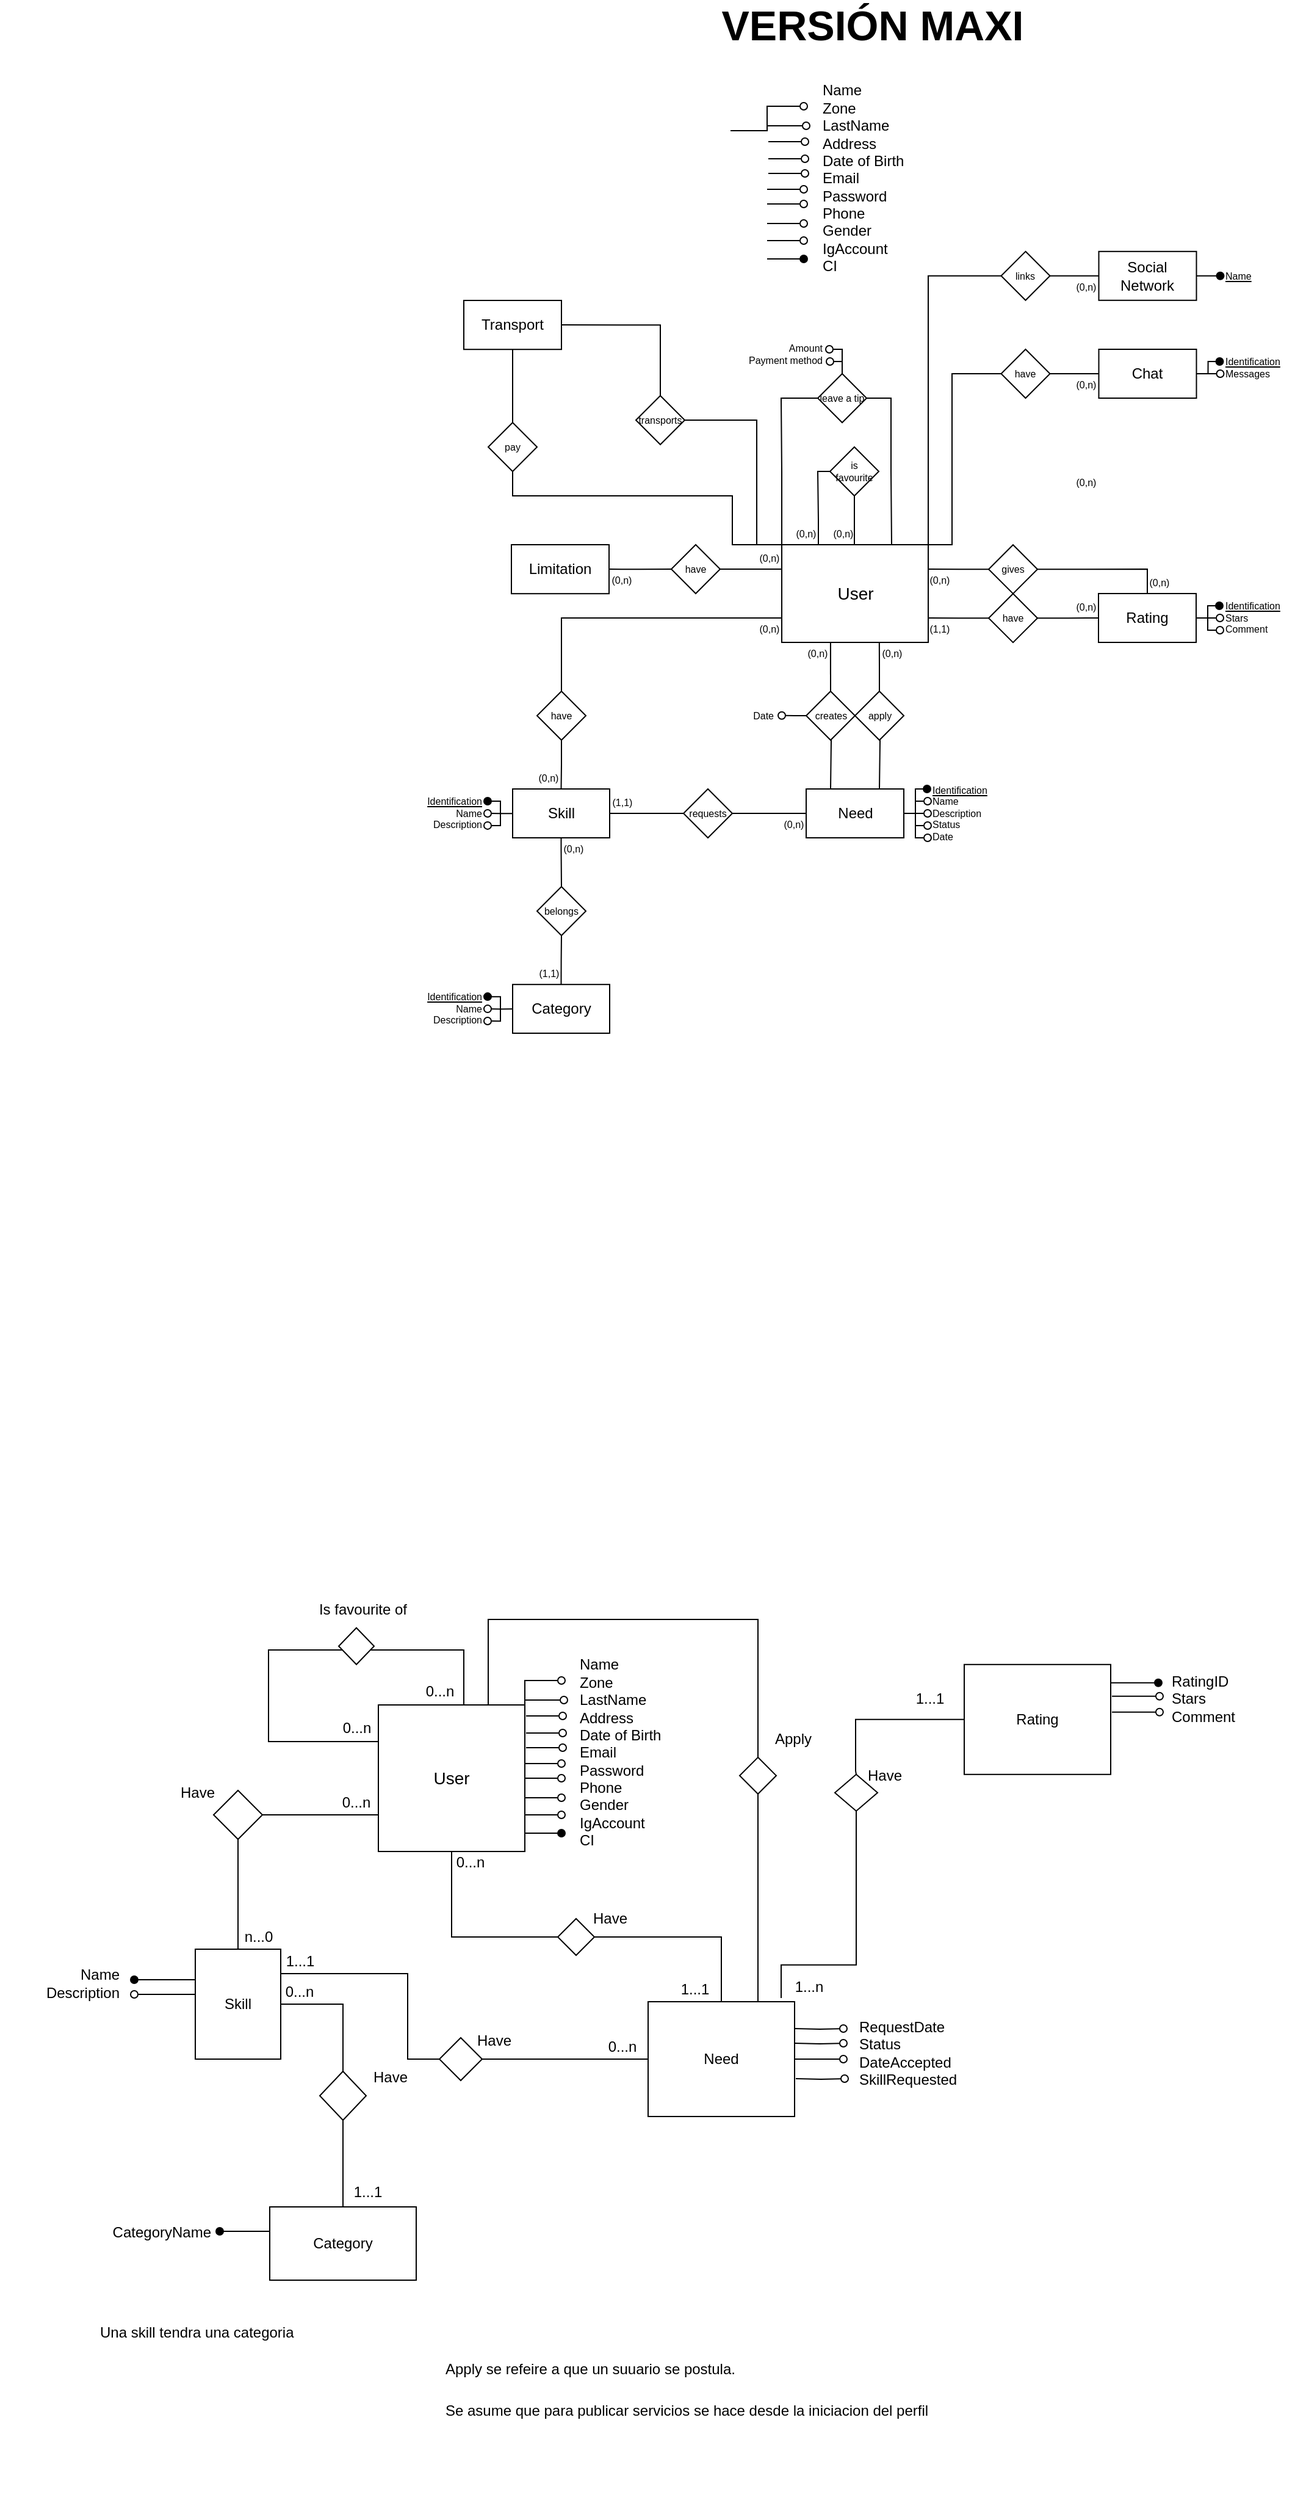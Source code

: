 <mxfile version="21.3.2" type="google">
  <diagram name="Page-1" id="1jLMsBRunGUjcwRZZ0NF">
    <mxGraphModel grid="1" page="1" gridSize="10" guides="1" tooltips="1" connect="1" arrows="1" fold="1" pageScale="1" pageWidth="850" pageHeight="1100" math="0" shadow="0">
      <root>
        <mxCell id="0" />
        <mxCell id="1" parent="0" />
        <mxCell id="cjA_gk0RnKk8VnKWEliR-25" value="" style="edgeStyle=orthogonalEdgeStyle;rounded=0;orthogonalLoop=1;jettySize=auto;html=1;endArrow=none;endFill=0;" edge="1" parent="1" source="cjA_gk0RnKk8VnKWEliR-1" target="cjA_gk0RnKk8VnKWEliR-24">
          <mxGeometry relative="1" as="geometry">
            <Array as="points">
              <mxPoint x="300" y="160" />
              <mxPoint x="300" y="160" />
            </Array>
          </mxGeometry>
        </mxCell>
        <mxCell id="cjA_gk0RnKk8VnKWEliR-68" value="" style="edgeStyle=orthogonalEdgeStyle;rounded=0;orthogonalLoop=1;jettySize=auto;html=1;endArrow=none;endFill=0;" edge="1" parent="1" source="cjA_gk0RnKk8VnKWEliR-1" target="cjA_gk0RnKk8VnKWEliR-67">
          <mxGeometry relative="1" as="geometry">
            <Array as="points">
              <mxPoint x="390" y="260" />
            </Array>
          </mxGeometry>
        </mxCell>
        <mxCell id="Iv4Cx4DrSURBsK4lQLtf-2" style="edgeStyle=orthogonalEdgeStyle;rounded=0;orthogonalLoop=1;jettySize=auto;html=1;exitX=0.75;exitY=0;exitDx=0;exitDy=0;entryX=0.75;entryY=0;entryDx=0;entryDy=0;endArrow=none;endFill=0;" edge="1" parent="1" source="cjA_gk0RnKk8VnKWEliR-1" target="cjA_gk0RnKk8VnKWEliR-58">
          <mxGeometry relative="1" as="geometry">
            <Array as="points">
              <mxPoint x="420" />
              <mxPoint x="641" />
            </Array>
          </mxGeometry>
        </mxCell>
        <mxCell id="cjA_gk0RnKk8VnKWEliR-1" value="&lt;font style=&quot;font-size: 14px;&quot;&gt;User&lt;/font&gt;" style="rounded=0;whiteSpace=wrap;html=1;" vertex="1" parent="1">
          <mxGeometry x="330" y="70" width="120" height="120" as="geometry" />
        </mxCell>
        <mxCell id="cjA_gk0RnKk8VnKWEliR-9" value="Name&lt;br&gt;Zone&lt;br&gt;LastName&lt;br&gt;Address&lt;br&gt;Date of Birth&lt;br&gt;Email&lt;br&gt;Password&lt;br&gt;Phone&lt;br&gt;Gender&lt;br&gt;IgAccount&lt;br&gt;CI" style="text;html=1;strokeColor=none;fillColor=none;align=left;verticalAlign=middle;whiteSpace=wrap;rounded=0;" vertex="1" parent="1">
          <mxGeometry x="493" y="39" width="88" height="139" as="geometry" />
        </mxCell>
        <mxCell id="cjA_gk0RnKk8VnKWEliR-17" style="edgeStyle=orthogonalEdgeStyle;rounded=0;orthogonalLoop=1;jettySize=auto;html=1;endArrow=oval;endFill=1;" edge="1" parent="1" source="cjA_gk0RnKk8VnKWEliR-14">
          <mxGeometry relative="1" as="geometry">
            <mxPoint x="130" y="295" as="targetPoint" />
            <Array as="points">
              <mxPoint x="170" y="295" />
              <mxPoint x="170" y="295" />
            </Array>
          </mxGeometry>
        </mxCell>
        <mxCell id="cjA_gk0RnKk8VnKWEliR-49" value="" style="edgeStyle=orthogonalEdgeStyle;rounded=0;orthogonalLoop=1;jettySize=auto;html=1;endArrow=none;endFill=0;" edge="1" parent="1" source="cjA_gk0RnKk8VnKWEliR-14" target="cjA_gk0RnKk8VnKWEliR-48">
          <mxGeometry relative="1" as="geometry" />
        </mxCell>
        <mxCell id="cjA_gk0RnKk8VnKWEliR-79" style="edgeStyle=orthogonalEdgeStyle;rounded=0;orthogonalLoop=1;jettySize=auto;html=1;entryX=0;entryY=0.5;entryDx=0;entryDy=0;endArrow=none;endFill=0;" edge="1" parent="1" source="cjA_gk0RnKk8VnKWEliR-14" target="cjA_gk0RnKk8VnKWEliR-77">
          <mxGeometry relative="1" as="geometry">
            <Array as="points">
              <mxPoint x="354" y="290" />
              <mxPoint x="354" y="360" />
            </Array>
          </mxGeometry>
        </mxCell>
        <mxCell id="cjA_gk0RnKk8VnKWEliR-14" value="Skill" style="rounded=0;whiteSpace=wrap;html=1;" vertex="1" parent="1">
          <mxGeometry x="180" y="270" width="70" height="90" as="geometry" />
        </mxCell>
        <mxCell id="cjA_gk0RnKk8VnKWEliR-16" value="Name&lt;br&gt;Description" style="text;html=1;strokeColor=none;fillColor=none;align=right;verticalAlign=middle;whiteSpace=wrap;rounded=0;" vertex="1" parent="1">
          <mxGeometry x="20" y="255" width="100" height="86" as="geometry" />
        </mxCell>
        <mxCell id="cjA_gk0RnKk8VnKWEliR-19" style="edgeStyle=orthogonalEdgeStyle;rounded=0;orthogonalLoop=1;jettySize=auto;html=1;endArrow=oval;endFill=0;" edge="1" parent="1">
          <mxGeometry relative="1" as="geometry">
            <mxPoint x="480" y="130" as="targetPoint" />
            <mxPoint x="450" y="130" as="sourcePoint" />
            <Array as="points">
              <mxPoint x="450" y="130" />
              <mxPoint x="480" y="130" />
            </Array>
          </mxGeometry>
        </mxCell>
        <mxCell id="cjA_gk0RnKk8VnKWEliR-26" style="edgeStyle=orthogonalEdgeStyle;rounded=0;orthogonalLoop=1;jettySize=auto;html=1;endArrow=none;endFill=0;" edge="1" parent="1" source="cjA_gk0RnKk8VnKWEliR-24" target="cjA_gk0RnKk8VnKWEliR-14">
          <mxGeometry relative="1" as="geometry" />
        </mxCell>
        <mxCell id="cjA_gk0RnKk8VnKWEliR-24" value="" style="rhombus;whiteSpace=wrap;html=1;rounded=0;" vertex="1" parent="1">
          <mxGeometry x="195" y="140" width="40" height="40" as="geometry" />
        </mxCell>
        <mxCell id="cjA_gk0RnKk8VnKWEliR-27" value="0...n" style="text;html=1;strokeColor=none;fillColor=none;align=center;verticalAlign=middle;whiteSpace=wrap;rounded=0;" vertex="1" parent="1">
          <mxGeometry x="302" y="140" width="20" height="20" as="geometry" />
        </mxCell>
        <mxCell id="cjA_gk0RnKk8VnKWEliR-30" value="n...0" style="text;html=1;strokeColor=none;fillColor=none;align=center;verticalAlign=middle;whiteSpace=wrap;rounded=0;" vertex="1" parent="1">
          <mxGeometry x="222" y="250" width="20" height="20" as="geometry" />
        </mxCell>
        <mxCell id="cjA_gk0RnKk8VnKWEliR-32" style="edgeStyle=orthogonalEdgeStyle;rounded=0;orthogonalLoop=1;jettySize=auto;html=1;endArrow=oval;endFill=0;" edge="1" parent="1">
          <mxGeometry relative="1" as="geometry">
            <mxPoint x="130" y="307" as="targetPoint" />
            <mxPoint x="180" y="307" as="sourcePoint" />
            <Array as="points">
              <mxPoint x="170" y="307" />
              <mxPoint x="170" y="307" />
            </Array>
          </mxGeometry>
        </mxCell>
        <mxCell id="cjA_gk0RnKk8VnKWEliR-35" style="edgeStyle=orthogonalEdgeStyle;rounded=0;orthogonalLoop=1;jettySize=auto;html=1;endArrow=oval;endFill=0;" edge="1" parent="1">
          <mxGeometry relative="1" as="geometry">
            <mxPoint x="480" y="118" as="targetPoint" />
            <mxPoint x="450" y="118" as="sourcePoint" />
            <Array as="points">
              <mxPoint x="450" y="118" />
              <mxPoint x="480" y="118" />
            </Array>
          </mxGeometry>
        </mxCell>
        <mxCell id="cjA_gk0RnKk8VnKWEliR-36" style="edgeStyle=orthogonalEdgeStyle;rounded=0;orthogonalLoop=1;jettySize=auto;html=1;endArrow=oval;endFill=0;" edge="1" parent="1">
          <mxGeometry relative="1" as="geometry">
            <mxPoint x="481" y="105" as="targetPoint" />
            <mxPoint x="451" y="105" as="sourcePoint" />
            <Array as="points">
              <mxPoint x="451" y="105" />
              <mxPoint x="481" y="105" />
            </Array>
          </mxGeometry>
        </mxCell>
        <mxCell id="cjA_gk0RnKk8VnKWEliR-37" style="edgeStyle=orthogonalEdgeStyle;rounded=0;orthogonalLoop=1;jettySize=auto;html=1;endArrow=oval;endFill=0;" edge="1" parent="1">
          <mxGeometry relative="1" as="geometry">
            <mxPoint x="480" y="146" as="targetPoint" />
            <mxPoint x="450" y="146" as="sourcePoint" />
            <Array as="points">
              <mxPoint x="450" y="146" />
              <mxPoint x="480" y="146" />
            </Array>
          </mxGeometry>
        </mxCell>
        <mxCell id="cjA_gk0RnKk8VnKWEliR-38" style="edgeStyle=orthogonalEdgeStyle;rounded=0;orthogonalLoop=1;jettySize=auto;html=1;endArrow=oval;endFill=0;" edge="1" parent="1">
          <mxGeometry relative="1" as="geometry">
            <mxPoint x="480" y="160" as="targetPoint" />
            <mxPoint x="450" y="160" as="sourcePoint" />
            <Array as="points">
              <mxPoint x="450" y="160" />
              <mxPoint x="480" y="160" />
            </Array>
          </mxGeometry>
        </mxCell>
        <mxCell id="cjA_gk0RnKk8VnKWEliR-39" style="edgeStyle=orthogonalEdgeStyle;rounded=0;orthogonalLoop=1;jettySize=auto;html=1;endArrow=oval;endFill=1;" edge="1" parent="1">
          <mxGeometry relative="1" as="geometry">
            <mxPoint x="480" y="175" as="targetPoint" />
            <mxPoint x="450" y="175" as="sourcePoint" />
            <Array as="points">
              <mxPoint x="450" y="175" />
              <mxPoint x="480" y="175" />
            </Array>
          </mxGeometry>
        </mxCell>
        <mxCell id="cjA_gk0RnKk8VnKWEliR-41" style="edgeStyle=orthogonalEdgeStyle;rounded=0;orthogonalLoop=1;jettySize=auto;html=1;endArrow=oval;endFill=0;" edge="1" parent="1">
          <mxGeometry relative="1" as="geometry">
            <mxPoint x="481" y="93" as="targetPoint" />
            <mxPoint x="451" y="93" as="sourcePoint" />
            <Array as="points">
              <mxPoint x="451" y="93" />
              <mxPoint x="481" y="93" />
            </Array>
          </mxGeometry>
        </mxCell>
        <mxCell id="cjA_gk0RnKk8VnKWEliR-42" style="edgeStyle=orthogonalEdgeStyle;rounded=0;orthogonalLoop=1;jettySize=auto;html=1;endArrow=oval;endFill=0;" edge="1" parent="1">
          <mxGeometry relative="1" as="geometry">
            <mxPoint x="481" y="79" as="targetPoint" />
            <mxPoint x="451" y="79" as="sourcePoint" />
            <Array as="points">
              <mxPoint x="451" y="79" />
              <mxPoint x="481" y="79" />
            </Array>
          </mxGeometry>
        </mxCell>
        <mxCell id="cjA_gk0RnKk8VnKWEliR-46" style="edgeStyle=orthogonalEdgeStyle;rounded=0;orthogonalLoop=1;jettySize=auto;html=1;exitX=0;exitY=0.25;exitDx=0;exitDy=0;endArrow=oval;endFill=1;" edge="1" parent="1">
          <mxGeometry relative="1" as="geometry">
            <mxPoint x="200" y="501" as="targetPoint" />
            <mxPoint x="242" y="501" as="sourcePoint" />
          </mxGeometry>
        </mxCell>
        <mxCell id="cjA_gk0RnKk8VnKWEliR-51" style="edgeStyle=orthogonalEdgeStyle;rounded=0;orthogonalLoop=1;jettySize=auto;html=1;exitX=0.5;exitY=0;exitDx=0;exitDy=0;entryX=0.5;entryY=1;entryDx=0;entryDy=0;endArrow=none;endFill=0;" edge="1" parent="1" source="cjA_gk0RnKk8VnKWEliR-43" target="cjA_gk0RnKk8VnKWEliR-48">
          <mxGeometry relative="1" as="geometry" />
        </mxCell>
        <mxCell id="cjA_gk0RnKk8VnKWEliR-43" value="Category" style="rounded=0;whiteSpace=wrap;html=1;" vertex="1" parent="1">
          <mxGeometry x="241" y="481" width="120" height="60" as="geometry" />
        </mxCell>
        <mxCell id="cjA_gk0RnKk8VnKWEliR-44" value="&lt;br&gt;CategoryName" style="text;html=1;strokeColor=none;fillColor=none;align=right;verticalAlign=middle;whiteSpace=wrap;rounded=0;" vertex="1" parent="1">
          <mxGeometry x="135" y="479" width="60" height="30" as="geometry" />
        </mxCell>
        <mxCell id="cjA_gk0RnKk8VnKWEliR-48" value="" style="rhombus;whiteSpace=wrap;html=1;rounded=0;" vertex="1" parent="1">
          <mxGeometry x="282" y="370" width="38" height="40" as="geometry" />
        </mxCell>
        <mxCell id="cjA_gk0RnKk8VnKWEliR-52" value="0...n" style="text;html=1;strokeColor=none;fillColor=none;align=center;verticalAlign=middle;whiteSpace=wrap;rounded=0;" vertex="1" parent="1">
          <mxGeometry x="246" y="296" width="39" height="18" as="geometry" />
        </mxCell>
        <mxCell id="cjA_gk0RnKk8VnKWEliR-54" value="1...1" style="text;html=1;strokeColor=none;fillColor=none;align=center;verticalAlign=middle;whiteSpace=wrap;rounded=0;" vertex="1" parent="1">
          <mxGeometry x="302" y="460" width="39" height="18" as="geometry" />
        </mxCell>
        <mxCell id="cjA_gk0RnKk8VnKWEliR-55" value="&lt;h1&gt;&lt;font style=&quot;font-size: 12px; font-weight: normal;&quot;&gt;Una skill tendra una categoria&lt;/font&gt;&lt;/h1&gt;" style="text;html=1;strokeColor=none;fillColor=none;spacing=5;spacingTop=-20;whiteSpace=wrap;overflow=hidden;rounded=0;" vertex="1" parent="1">
          <mxGeometry x="97" y="560" width="170" height="40" as="geometry" />
        </mxCell>
        <mxCell id="cjA_gk0RnKk8VnKWEliR-56" value="Have" style="text;html=1;strokeColor=none;fillColor=none;align=center;verticalAlign=middle;whiteSpace=wrap;rounded=0;" vertex="1" parent="1">
          <mxGeometry x="310" y="360" width="60" height="30" as="geometry" />
        </mxCell>
        <mxCell id="cjA_gk0RnKk8VnKWEliR-57" value="Have" style="text;html=1;strokeColor=none;fillColor=none;align=center;verticalAlign=middle;whiteSpace=wrap;rounded=0;" vertex="1" parent="1">
          <mxGeometry x="152" y="127" width="60" height="30" as="geometry" />
        </mxCell>
        <mxCell id="cjA_gk0RnKk8VnKWEliR-63" style="edgeStyle=orthogonalEdgeStyle;rounded=0;orthogonalLoop=1;jettySize=auto;html=1;endArrow=oval;endFill=0;" edge="1" parent="1" source="cjA_gk0RnKk8VnKWEliR-58">
          <mxGeometry relative="1" as="geometry">
            <mxPoint x="711" y="360" as="targetPoint" />
          </mxGeometry>
        </mxCell>
        <mxCell id="cjA_gk0RnKk8VnKWEliR-78" value="" style="edgeStyle=orthogonalEdgeStyle;rounded=0;orthogonalLoop=1;jettySize=auto;html=1;endArrow=none;endFill=0;" edge="1" parent="1" source="cjA_gk0RnKk8VnKWEliR-58" target="cjA_gk0RnKk8VnKWEliR-77">
          <mxGeometry relative="1" as="geometry" />
        </mxCell>
        <mxCell id="cjA_gk0RnKk8VnKWEliR-58" value="Need" style="rounded=0;whiteSpace=wrap;html=1;" vertex="1" parent="1">
          <mxGeometry x="551" y="313" width="120" height="94" as="geometry" />
        </mxCell>
        <mxCell id="cjA_gk0RnKk8VnKWEliR-59" value="RequestDate&lt;br&gt;Status&lt;br&gt;&lt;span style=&quot;text-align: center;&quot;&gt;DateAccepted&lt;br&gt;SkillRequested&lt;br&gt;&lt;/span&gt;" style="text;html=1;strokeColor=none;fillColor=none;align=left;verticalAlign=middle;whiteSpace=wrap;rounded=0;" vertex="1" parent="1">
          <mxGeometry x="722" y="340" width="60" height="30" as="geometry" />
        </mxCell>
        <mxCell id="cjA_gk0RnKk8VnKWEliR-64" style="edgeStyle=orthogonalEdgeStyle;rounded=0;orthogonalLoop=1;jettySize=auto;html=1;endArrow=oval;endFill=0;" edge="1" parent="1">
          <mxGeometry relative="1" as="geometry">
            <mxPoint x="711" y="347" as="targetPoint" />
            <mxPoint x="671" y="347" as="sourcePoint" />
          </mxGeometry>
        </mxCell>
        <mxCell id="cjA_gk0RnKk8VnKWEliR-65" style="edgeStyle=orthogonalEdgeStyle;rounded=0;orthogonalLoop=1;jettySize=auto;html=1;endArrow=oval;endFill=0;" edge="1" parent="1">
          <mxGeometry relative="1" as="geometry">
            <mxPoint x="711" y="335" as="targetPoint" />
            <mxPoint x="671" y="335" as="sourcePoint" />
          </mxGeometry>
        </mxCell>
        <mxCell id="cjA_gk0RnKk8VnKWEliR-69" style="edgeStyle=orthogonalEdgeStyle;rounded=0;orthogonalLoop=1;jettySize=auto;html=1;exitX=1;exitY=0.5;exitDx=0;exitDy=0;entryX=0.5;entryY=0;entryDx=0;entryDy=0;endArrow=none;endFill=0;" edge="1" parent="1" source="cjA_gk0RnKk8VnKWEliR-67" target="cjA_gk0RnKk8VnKWEliR-58">
          <mxGeometry relative="1" as="geometry" />
        </mxCell>
        <mxCell id="cjA_gk0RnKk8VnKWEliR-67" value="" style="rhombus;whiteSpace=wrap;html=1;rounded=0;" vertex="1" parent="1">
          <mxGeometry x="477" y="245" width="30" height="30" as="geometry" />
        </mxCell>
        <mxCell id="cjA_gk0RnKk8VnKWEliR-70" value="0...n" style="text;html=1;strokeColor=none;fillColor=none;align=center;verticalAlign=middle;whiteSpace=wrap;rounded=0;" vertex="1" parent="1">
          <mxGeometry x="386" y="190" width="39" height="18" as="geometry" />
        </mxCell>
        <mxCell id="cjA_gk0RnKk8VnKWEliR-71" value="1...1" style="text;html=1;strokeColor=none;fillColor=none;align=center;verticalAlign=middle;whiteSpace=wrap;rounded=0;" vertex="1" parent="1">
          <mxGeometry x="570" y="294" width="39" height="18" as="geometry" />
        </mxCell>
        <mxCell id="cjA_gk0RnKk8VnKWEliR-72" value="Have" style="text;html=1;strokeColor=none;fillColor=none;align=center;verticalAlign=middle;whiteSpace=wrap;rounded=0;" vertex="1" parent="1">
          <mxGeometry x="490" y="230" width="60" height="30" as="geometry" />
        </mxCell>
        <mxCell id="cjA_gk0RnKk8VnKWEliR-73" style="edgeStyle=orthogonalEdgeStyle;rounded=0;orthogonalLoop=1;jettySize=auto;html=1;endArrow=oval;endFill=0;" edge="1" parent="1">
          <mxGeometry relative="1" as="geometry">
            <mxPoint x="712" y="376" as="targetPoint" />
            <mxPoint x="672" y="376" as="sourcePoint" />
          </mxGeometry>
        </mxCell>
        <mxCell id="cjA_gk0RnKk8VnKWEliR-77" value="" style="rhombus;whiteSpace=wrap;html=1;rounded=0;" vertex="1" parent="1">
          <mxGeometry x="380" y="342.5" width="35" height="35" as="geometry" />
        </mxCell>
        <mxCell id="cjA_gk0RnKk8VnKWEliR-80" value="1...1" style="text;html=1;strokeColor=none;fillColor=none;align=center;verticalAlign=middle;whiteSpace=wrap;rounded=0;" vertex="1" parent="1">
          <mxGeometry x="255.5" y="270" width="20" height="20" as="geometry" />
        </mxCell>
        <mxCell id="cjA_gk0RnKk8VnKWEliR-81" value="0...n" style="text;html=1;strokeColor=none;fillColor=none;align=center;verticalAlign=middle;whiteSpace=wrap;rounded=0;" vertex="1" parent="1">
          <mxGeometry x="520" y="340" width="20" height="20" as="geometry" />
        </mxCell>
        <mxCell id="cjA_gk0RnKk8VnKWEliR-83" value="Have" style="text;html=1;strokeColor=none;fillColor=none;align=center;verticalAlign=middle;whiteSpace=wrap;rounded=0;" vertex="1" parent="1">
          <mxGeometry x="395" y="330" width="60" height="30" as="geometry" />
        </mxCell>
        <mxCell id="cjA_gk0RnKk8VnKWEliR-84" style="edgeStyle=orthogonalEdgeStyle;rounded=0;orthogonalLoop=1;jettySize=auto;html=1;endArrow=oval;endFill=0;exitX=0.75;exitY=0;exitDx=0;exitDy=0;" edge="1" parent="1" source="cjA_gk0RnKk8VnKWEliR-1">
          <mxGeometry relative="1" as="geometry">
            <mxPoint x="482" y="66" as="targetPoint" />
            <mxPoint x="450" y="66" as="sourcePoint" />
            <Array as="points">
              <mxPoint x="450" y="70" />
              <mxPoint x="450" y="66" />
            </Array>
          </mxGeometry>
        </mxCell>
        <mxCell id="cjA_gk0RnKk8VnKWEliR-87" style="edgeStyle=orthogonalEdgeStyle;rounded=0;orthogonalLoop=1;jettySize=auto;html=1;exitX=1;exitY=0.25;exitDx=0;exitDy=0;endArrow=oval;endFill=1;" edge="1" parent="1" source="cjA_gk0RnKk8VnKWEliR-85">
          <mxGeometry relative="1" as="geometry">
            <mxPoint x="969" y="51.9" as="targetPoint" />
            <Array as="points">
              <mxPoint x="930" y="51.9" />
            </Array>
          </mxGeometry>
        </mxCell>
        <mxCell id="cjA_gk0RnKk8VnKWEliR-105" value="" style="edgeStyle=orthogonalEdgeStyle;rounded=0;orthogonalLoop=1;jettySize=auto;html=1;endArrow=none;endFill=0;entryX=0.5;entryY=0;entryDx=0;entryDy=0;" edge="1" parent="1" source="cjA_gk0RnKk8VnKWEliR-85" target="cjA_gk0RnKk8VnKWEliR-104">
          <mxGeometry relative="1" as="geometry">
            <Array as="points">
              <mxPoint x="721" y="81.9" />
              <mxPoint x="721" y="123.9" />
              <mxPoint x="721" y="123.9" />
            </Array>
          </mxGeometry>
        </mxCell>
        <mxCell id="cjA_gk0RnKk8VnKWEliR-85" value="Rating" style="rounded=0;whiteSpace=wrap;html=1;" vertex="1" parent="1">
          <mxGeometry x="810" y="36.9" width="120" height="90" as="geometry" />
        </mxCell>
        <mxCell id="cjA_gk0RnKk8VnKWEliR-86" value="RatingID&lt;br&gt;Stars&lt;br&gt;Comment" style="text;html=1;strokeColor=none;fillColor=none;align=left;verticalAlign=middle;whiteSpace=wrap;rounded=0;" vertex="1" parent="1">
          <mxGeometry x="978" y="49.9" width="60" height="30" as="geometry" />
        </mxCell>
        <mxCell id="cjA_gk0RnKk8VnKWEliR-88" style="edgeStyle=orthogonalEdgeStyle;rounded=0;orthogonalLoop=1;jettySize=auto;html=1;exitX=1;exitY=0.25;exitDx=0;exitDy=0;endArrow=oval;endFill=0;" edge="1" parent="1">
          <mxGeometry relative="1" as="geometry">
            <mxPoint x="970" y="62.9" as="targetPoint" />
            <mxPoint x="931" y="62.9" as="sourcePoint" />
          </mxGeometry>
        </mxCell>
        <mxCell id="cjA_gk0RnKk8VnKWEliR-89" style="edgeStyle=orthogonalEdgeStyle;rounded=0;orthogonalLoop=1;jettySize=auto;html=1;exitX=1;exitY=0.25;exitDx=0;exitDy=0;endArrow=oval;endFill=0;" edge="1" parent="1">
          <mxGeometry relative="1" as="geometry">
            <mxPoint x="970" y="75.9" as="targetPoint" />
            <mxPoint x="931" y="75.9" as="sourcePoint" />
          </mxGeometry>
        </mxCell>
        <mxCell id="cjA_gk0RnKk8VnKWEliR-96" value="" style="edgeStyle=orthogonalEdgeStyle;rounded=0;orthogonalLoop=1;jettySize=auto;html=1;endArrow=none;endFill=0;exitX=0;exitY=0.25;exitDx=0;exitDy=0;" edge="1" parent="1" source="cjA_gk0RnKk8VnKWEliR-1" target="cjA_gk0RnKk8VnKWEliR-95">
          <mxGeometry relative="1" as="geometry">
            <Array as="points">
              <mxPoint x="240" y="100" />
              <mxPoint x="240" y="25" />
            </Array>
          </mxGeometry>
        </mxCell>
        <mxCell id="cjA_gk0RnKk8VnKWEliR-97" style="edgeStyle=orthogonalEdgeStyle;rounded=0;orthogonalLoop=1;jettySize=auto;html=1;endArrow=none;endFill=0;" edge="1" parent="1" source="cjA_gk0RnKk8VnKWEliR-95">
          <mxGeometry relative="1" as="geometry">
            <mxPoint x="400" y="70" as="targetPoint" />
            <Array as="points">
              <mxPoint x="400" y="25" />
              <mxPoint x="400" y="70" />
            </Array>
          </mxGeometry>
        </mxCell>
        <mxCell id="cjA_gk0RnKk8VnKWEliR-95" value="" style="rhombus;whiteSpace=wrap;html=1;rounded=0;" vertex="1" parent="1">
          <mxGeometry x="297.5" y="6.9" width="29" height="30" as="geometry" />
        </mxCell>
        <mxCell id="cjA_gk0RnKk8VnKWEliR-98" value="Is favourite of" style="text;html=1;strokeColor=none;fillColor=none;align=center;verticalAlign=middle;whiteSpace=wrap;rounded=0;" vertex="1" parent="1">
          <mxGeometry x="267" y="-23.1" width="101" height="30" as="geometry" />
        </mxCell>
        <mxCell id="cjA_gk0RnKk8VnKWEliR-101" value="0...n" style="text;html=1;strokeColor=none;fillColor=none;align=center;verticalAlign=middle;whiteSpace=wrap;rounded=0;" vertex="1" parent="1">
          <mxGeometry x="292.5" y="79.9" width="39" height="18" as="geometry" />
        </mxCell>
        <mxCell id="cjA_gk0RnKk8VnKWEliR-106" style="edgeStyle=orthogonalEdgeStyle;rounded=0;orthogonalLoop=1;jettySize=auto;html=1;endArrow=none;endFill=0;" edge="1" parent="1" source="cjA_gk0RnKk8VnKWEliR-104">
          <mxGeometry relative="1" as="geometry">
            <Array as="points">
              <mxPoint x="722" y="282.9" />
            </Array>
            <mxPoint x="660" y="310" as="targetPoint" />
          </mxGeometry>
        </mxCell>
        <mxCell id="cjA_gk0RnKk8VnKWEliR-104" value="" style="rhombus;whiteSpace=wrap;html=1;rounded=0;" vertex="1" parent="1">
          <mxGeometry x="704" y="126.9" width="35" height="30" as="geometry" />
        </mxCell>
        <mxCell id="cjA_gk0RnKk8VnKWEliR-107" value="Have" style="text;html=1;strokeColor=none;fillColor=none;align=center;verticalAlign=middle;whiteSpace=wrap;rounded=0;" vertex="1" parent="1">
          <mxGeometry x="715" y="112.9" width="60" height="30" as="geometry" />
        </mxCell>
        <mxCell id="n1HhmX8kFLYhmsPR79n6-3" value="1...1" style="text;html=1;strokeColor=none;fillColor=none;align=center;verticalAlign=middle;whiteSpace=wrap;rounded=0;" vertex="1" parent="1">
          <mxGeometry x="752" y="49.9" width="60" height="30" as="geometry" />
        </mxCell>
        <mxCell id="n1HhmX8kFLYhmsPR79n6-4" value="1...n" style="text;html=1;strokeColor=none;fillColor=none;align=center;verticalAlign=middle;whiteSpace=wrap;rounded=0;" vertex="1" parent="1">
          <mxGeometry x="653" y="286" width="60" height="30" as="geometry" />
        </mxCell>
        <mxCell id="n1HhmX8kFLYhmsPR79n6-5" value="0...n" style="text;html=1;strokeColor=none;fillColor=none;align=center;verticalAlign=middle;whiteSpace=wrap;rounded=0;" vertex="1" parent="1">
          <mxGeometry x="361" y="49.9" width="39" height="18" as="geometry" />
        </mxCell>
        <mxCell id="n1HhmX8kFLYhmsPR79n6-6" style="edgeStyle=orthogonalEdgeStyle;rounded=0;orthogonalLoop=1;jettySize=auto;html=1;endArrow=oval;endFill=0;" edge="1" parent="1">
          <mxGeometry relative="1" as="geometry">
            <mxPoint x="480" y="50" as="targetPoint" />
            <mxPoint x="440" y="70" as="sourcePoint" />
            <Array as="points">
              <mxPoint x="450" y="70" />
              <mxPoint x="450" y="50" />
            </Array>
          </mxGeometry>
        </mxCell>
        <mxCell id="Iv4Cx4DrSURBsK4lQLtf-3" value="" style="rhombus;whiteSpace=wrap;html=1;rounded=0;" vertex="1" parent="1">
          <mxGeometry x="626" y="112.9" width="30" height="30" as="geometry" />
        </mxCell>
        <mxCell id="Iv4Cx4DrSURBsK4lQLtf-4" value="Apply" style="text;html=1;strokeColor=none;fillColor=none;align=center;verticalAlign=middle;whiteSpace=wrap;rounded=0;" vertex="1" parent="1">
          <mxGeometry x="640" y="82.9" width="60" height="30" as="geometry" />
        </mxCell>
        <mxCell id="Iv4Cx4DrSURBsK4lQLtf-5" value="&lt;h1&gt;&lt;font style=&quot;font-size: 12px; font-weight: normal;&quot;&gt;Apply se refeire a que un suuario se postula.&lt;/font&gt;&lt;/h1&gt;&lt;div&gt;&lt;font style=&quot;font-size: 12px; font-weight: normal;&quot;&gt;Se asume que para publicar servicios se hace desde la iniciacion del perfil&lt;/font&gt;&lt;/div&gt;" style="text;html=1;strokeColor=none;fillColor=none;spacing=5;spacingTop=-20;whiteSpace=wrap;overflow=hidden;rounded=0;" vertex="1" parent="1">
          <mxGeometry x="380" y="590" width="460" height="130" as="geometry" />
        </mxCell>
        <mxCell id="6k-OeE4OuMQT9iO2E70G-5" value="Name&lt;br&gt;Zone&lt;br&gt;LastName&lt;br&gt;Address&lt;br&gt;Date of Birth&lt;br&gt;Email&lt;br&gt;Password&lt;br&gt;Phone&lt;br&gt;Gender&lt;br&gt;IgAccount&lt;br&gt;CI" style="text;html=1;strokeColor=none;fillColor=none;align=left;verticalAlign=middle;whiteSpace=wrap;rounded=0;" vertex="1" parent="1">
          <mxGeometry x="691.5" y="-1250" width="88" height="139" as="geometry" />
        </mxCell>
        <mxCell id="6k-OeE4OuMQT9iO2E70G-6" style="edgeStyle=orthogonalEdgeStyle;rounded=0;orthogonalLoop=1;jettySize=auto;html=1;endArrow=oval;endFill=1;" edge="1" parent="1">
          <mxGeometry relative="1" as="geometry">
            <mxPoint x="419.5" y="-670" as="targetPoint" />
            <Array as="points">
              <mxPoint x="430" y="-670" />
            </Array>
            <mxPoint x="430" y="-660" as="sourcePoint" />
          </mxGeometry>
        </mxCell>
        <mxCell id="6k-OeE4OuMQT9iO2E70G-7" value="" style="edgeStyle=orthogonalEdgeStyle;rounded=0;orthogonalLoop=1;jettySize=auto;html=1;endArrow=none;endFill=0;entryX=0.5;entryY=0;entryDx=0;entryDy=0;" edge="1" parent="1" source="6k-OeE4OuMQT9iO2E70G-9" target="6k-OeE4OuMQT9iO2E70G-28">
          <mxGeometry relative="1" as="geometry">
            <Array as="points">
              <mxPoint x="479.5" y="-630" />
              <mxPoint x="479.5" y="-606" />
            </Array>
          </mxGeometry>
        </mxCell>
        <mxCell id="6k-OeE4OuMQT9iO2E70G-77" style="edgeStyle=orthogonalEdgeStyle;rounded=0;orthogonalLoop=1;jettySize=auto;html=1;exitX=1;exitY=0.5;exitDx=0;exitDy=0;entryX=0;entryY=0.5;entryDx=0;entryDy=0;endArrow=none;endFill=0;" edge="1" parent="1" source="6k-OeE4OuMQT9iO2E70G-9" target="6k-OeE4OuMQT9iO2E70G-75">
          <mxGeometry relative="1" as="geometry" />
        </mxCell>
        <mxCell id="6k-OeE4OuMQT9iO2E70G-9" value="Skill" style="rounded=0;whiteSpace=wrap;html=1;" vertex="1" parent="1">
          <mxGeometry x="440" y="-680" width="79.5" height="40" as="geometry" />
        </mxCell>
        <mxCell id="6k-OeE4OuMQT9iO2E70G-10" value="&lt;u&gt;Identification&lt;/u&gt;&lt;br&gt;Name&lt;br style=&quot;font-size: 8px;&quot;&gt;Description" style="text;html=1;strokeColor=none;fillColor=none;align=right;verticalAlign=middle;whiteSpace=wrap;rounded=0;fontSize=8;" vertex="1" parent="1">
          <mxGeometry x="363.75" y="-675" width="52.5" height="30" as="geometry" />
        </mxCell>
        <mxCell id="6k-OeE4OuMQT9iO2E70G-11" style="edgeStyle=orthogonalEdgeStyle;rounded=0;orthogonalLoop=1;jettySize=auto;html=1;endArrow=oval;endFill=0;" edge="1" parent="1">
          <mxGeometry relative="1" as="geometry">
            <mxPoint x="678.5" y="-1159" as="targetPoint" />
            <mxPoint x="648.5" y="-1159" as="sourcePoint" />
            <Array as="points">
              <mxPoint x="648.5" y="-1159" />
              <mxPoint x="678.5" y="-1159" />
            </Array>
          </mxGeometry>
        </mxCell>
        <mxCell id="6k-OeE4OuMQT9iO2E70G-12" style="edgeStyle=orthogonalEdgeStyle;rounded=0;orthogonalLoop=1;jettySize=auto;html=1;endArrow=none;endFill=0;exitX=0.5;exitY=0.969;exitDx=0;exitDy=0;exitPerimeter=0;" edge="1" parent="1" source="6k-OeE4OuMQT9iO2E70G-73" target="6k-OeE4OuMQT9iO2E70G-9">
          <mxGeometry relative="1" as="geometry">
            <mxPoint x="501.5" y="-746.9" as="sourcePoint" />
          </mxGeometry>
        </mxCell>
        <mxCell id="6k-OeE4OuMQT9iO2E70G-16" style="edgeStyle=orthogonalEdgeStyle;rounded=0;orthogonalLoop=1;jettySize=auto;html=1;endArrow=oval;endFill=0;" edge="1" parent="1">
          <mxGeometry relative="1" as="geometry">
            <mxPoint x="419.5" y="-660" as="targetPoint" />
            <mxPoint x="440" y="-659.9" as="sourcePoint" />
            <Array as="points">
              <mxPoint x="430" y="-659.9" />
              <mxPoint x="430" y="-659.9" />
            </Array>
          </mxGeometry>
        </mxCell>
        <mxCell id="6k-OeE4OuMQT9iO2E70G-17" style="edgeStyle=orthogonalEdgeStyle;rounded=0;orthogonalLoop=1;jettySize=auto;html=1;endArrow=oval;endFill=0;" edge="1" parent="1">
          <mxGeometry relative="1" as="geometry">
            <mxPoint x="678.5" y="-1171" as="targetPoint" />
            <mxPoint x="648.5" y="-1171" as="sourcePoint" />
            <Array as="points">
              <mxPoint x="648.5" y="-1171" />
              <mxPoint x="678.5" y="-1171" />
            </Array>
          </mxGeometry>
        </mxCell>
        <mxCell id="6k-OeE4OuMQT9iO2E70G-18" style="edgeStyle=orthogonalEdgeStyle;rounded=0;orthogonalLoop=1;jettySize=auto;html=1;endArrow=oval;endFill=0;" edge="1" parent="1">
          <mxGeometry relative="1" as="geometry">
            <mxPoint x="679.5" y="-1184" as="targetPoint" />
            <mxPoint x="649.5" y="-1184" as="sourcePoint" />
            <Array as="points">
              <mxPoint x="649.5" y="-1184" />
              <mxPoint x="679.5" y="-1184" />
            </Array>
          </mxGeometry>
        </mxCell>
        <mxCell id="6k-OeE4OuMQT9iO2E70G-19" style="edgeStyle=orthogonalEdgeStyle;rounded=0;orthogonalLoop=1;jettySize=auto;html=1;endArrow=oval;endFill=0;" edge="1" parent="1">
          <mxGeometry relative="1" as="geometry">
            <mxPoint x="678.5" y="-1143" as="targetPoint" />
            <mxPoint x="648.5" y="-1143" as="sourcePoint" />
            <Array as="points">
              <mxPoint x="648.5" y="-1143" />
              <mxPoint x="678.5" y="-1143" />
            </Array>
          </mxGeometry>
        </mxCell>
        <mxCell id="6k-OeE4OuMQT9iO2E70G-20" style="edgeStyle=orthogonalEdgeStyle;rounded=0;orthogonalLoop=1;jettySize=auto;html=1;endArrow=oval;endFill=0;" edge="1" parent="1">
          <mxGeometry relative="1" as="geometry">
            <mxPoint x="678.5" y="-1129" as="targetPoint" />
            <mxPoint x="648.5" y="-1129" as="sourcePoint" />
            <Array as="points">
              <mxPoint x="648.5" y="-1129" />
              <mxPoint x="678.5" y="-1129" />
            </Array>
          </mxGeometry>
        </mxCell>
        <mxCell id="6k-OeE4OuMQT9iO2E70G-21" style="edgeStyle=orthogonalEdgeStyle;rounded=0;orthogonalLoop=1;jettySize=auto;html=1;endArrow=oval;endFill=1;" edge="1" parent="1">
          <mxGeometry relative="1" as="geometry">
            <mxPoint x="678.5" y="-1114" as="targetPoint" />
            <mxPoint x="648.5" y="-1114" as="sourcePoint" />
            <Array as="points">
              <mxPoint x="648.5" y="-1114" />
              <mxPoint x="678.5" y="-1114" />
            </Array>
          </mxGeometry>
        </mxCell>
        <mxCell id="6k-OeE4OuMQT9iO2E70G-22" style="edgeStyle=orthogonalEdgeStyle;rounded=0;orthogonalLoop=1;jettySize=auto;html=1;endArrow=oval;endFill=0;" edge="1" parent="1">
          <mxGeometry relative="1" as="geometry">
            <mxPoint x="679.5" y="-1196" as="targetPoint" />
            <mxPoint x="649.5" y="-1196" as="sourcePoint" />
            <Array as="points">
              <mxPoint x="649.5" y="-1196" />
              <mxPoint x="679.5" y="-1196" />
            </Array>
          </mxGeometry>
        </mxCell>
        <mxCell id="6k-OeE4OuMQT9iO2E70G-23" style="edgeStyle=orthogonalEdgeStyle;rounded=0;orthogonalLoop=1;jettySize=auto;html=1;endArrow=oval;endFill=0;" edge="1" parent="1">
          <mxGeometry relative="1" as="geometry">
            <mxPoint x="679.5" y="-1210" as="targetPoint" />
            <mxPoint x="649.5" y="-1210" as="sourcePoint" />
            <Array as="points">
              <mxPoint x="649.5" y="-1210" />
              <mxPoint x="679.5" y="-1210" />
            </Array>
          </mxGeometry>
        </mxCell>
        <mxCell id="6k-OeE4OuMQT9iO2E70G-25" style="edgeStyle=orthogonalEdgeStyle;rounded=0;orthogonalLoop=1;jettySize=auto;html=1;exitX=0.5;exitY=0;exitDx=0;exitDy=0;entryX=0.5;entryY=1;entryDx=0;entryDy=0;endArrow=none;endFill=0;" edge="1" parent="1" source="6k-OeE4OuMQT9iO2E70G-26" target="6k-OeE4OuMQT9iO2E70G-28">
          <mxGeometry relative="1" as="geometry" />
        </mxCell>
        <mxCell id="6k-OeE4OuMQT9iO2E70G-26" value="Category" style="rounded=0;whiteSpace=wrap;html=1;" vertex="1" parent="1">
          <mxGeometry x="440" y="-519.9" width="79.5" height="39.9" as="geometry" />
        </mxCell>
        <mxCell id="6k-OeE4OuMQT9iO2E70G-28" value="belongs" style="rhombus;whiteSpace=wrap;html=1;rounded=0;fontSize=8;" vertex="1" parent="1">
          <mxGeometry x="460" y="-600" width="40" height="40" as="geometry" />
        </mxCell>
        <mxCell id="6k-OeE4OuMQT9iO2E70G-78" style="edgeStyle=orthogonalEdgeStyle;rounded=0;orthogonalLoop=1;jettySize=auto;html=1;exitX=0;exitY=0.5;exitDx=0;exitDy=0;entryX=1;entryY=0.5;entryDx=0;entryDy=0;endArrow=none;endFill=0;" edge="1" parent="1" source="6k-OeE4OuMQT9iO2E70G-35" target="6k-OeE4OuMQT9iO2E70G-75">
          <mxGeometry relative="1" as="geometry" />
        </mxCell>
        <mxCell id="6k-OeE4OuMQT9iO2E70G-35" value="Need" style="rounded=0;whiteSpace=wrap;html=1;" vertex="1" parent="1">
          <mxGeometry x="680.5" y="-680" width="80" height="40" as="geometry" />
        </mxCell>
        <mxCell id="6k-OeE4OuMQT9iO2E70G-49" style="edgeStyle=orthogonalEdgeStyle;rounded=0;orthogonalLoop=1;jettySize=auto;html=1;endArrow=oval;endFill=0;exitX=0.75;exitY=0;exitDx=0;exitDy=0;" edge="1" parent="1">
          <mxGeometry relative="1" as="geometry">
            <mxPoint x="680.5" y="-1223" as="targetPoint" />
            <mxPoint x="618.5" y="-1219" as="sourcePoint" />
            <Array as="points">
              <mxPoint x="648.5" y="-1219" />
              <mxPoint x="648.5" y="-1223" />
            </Array>
          </mxGeometry>
        </mxCell>
        <mxCell id="6k-OeE4OuMQT9iO2E70G-67" style="edgeStyle=orthogonalEdgeStyle;rounded=0;orthogonalLoop=1;jettySize=auto;html=1;endArrow=oval;endFill=0;" edge="1" parent="1">
          <mxGeometry relative="1" as="geometry">
            <mxPoint x="678.5" y="-1239" as="targetPoint" />
            <mxPoint x="638.5" y="-1219" as="sourcePoint" />
            <Array as="points">
              <mxPoint x="648.5" y="-1219" />
              <mxPoint x="648.5" y="-1239" />
            </Array>
          </mxGeometry>
        </mxCell>
        <mxCell id="6k-OeE4OuMQT9iO2E70G-70" value="VERSIÓN MAXI" style="text;html=1;strokeColor=none;fillColor=none;align=center;verticalAlign=middle;whiteSpace=wrap;rounded=0;fontSize=34;fontStyle=1" vertex="1" parent="1">
          <mxGeometry x="550" y="-1320" width="370" height="30" as="geometry" />
        </mxCell>
        <mxCell id="6k-OeE4OuMQT9iO2E70G-97" style="edgeStyle=orthogonalEdgeStyle;rounded=0;orthogonalLoop=1;jettySize=auto;html=1;exitX=1;exitY=0.5;exitDx=0;exitDy=0;entryX=0;entryY=0.5;entryDx=0;entryDy=0;endArrow=none;endFill=0;" edge="1" parent="1" source="6k-OeE4OuMQT9iO2E70G-71" target="6k-OeE4OuMQT9iO2E70G-96">
          <mxGeometry relative="1" as="geometry" />
        </mxCell>
        <mxCell id="6k-OeE4OuMQT9iO2E70G-71" value="Limitation" style="rounded=0;whiteSpace=wrap;html=1;" vertex="1" parent="1">
          <mxGeometry x="439" y="-880" width="80" height="40.1" as="geometry" />
        </mxCell>
        <mxCell id="6k-OeE4OuMQT9iO2E70G-72" value="(0,n)" style="text;html=1;strokeColor=none;fillColor=none;align=center;verticalAlign=middle;whiteSpace=wrap;rounded=0;fontSize=8;" vertex="1" parent="1">
          <mxGeometry x="460" y="-698" width="19" height="18" as="geometry" />
        </mxCell>
        <mxCell id="6k-OeE4OuMQT9iO2E70G-73" value="have" style="rhombus;whiteSpace=wrap;html=1;rounded=0;fontSize=8;" vertex="1" parent="1">
          <mxGeometry x="460" y="-760" width="40" height="40" as="geometry" />
        </mxCell>
        <mxCell id="6k-OeE4OuMQT9iO2E70G-75" value="requests" style="rhombus;whiteSpace=wrap;html=1;rounded=0;fontSize=8;" vertex="1" parent="1">
          <mxGeometry x="580" y="-680" width="40" height="40" as="geometry" />
        </mxCell>
        <mxCell id="6k-OeE4OuMQT9iO2E70G-79" value="(1,1)" style="text;html=1;strokeColor=none;fillColor=none;align=center;verticalAlign=middle;whiteSpace=wrap;rounded=0;fontSize=8;" vertex="1" parent="1">
          <mxGeometry x="520" y="-678" width="20" height="18" as="geometry" />
        </mxCell>
        <mxCell id="6k-OeE4OuMQT9iO2E70G-80" value="(0,n)" style="text;html=1;strokeColor=none;fillColor=none;align=center;verticalAlign=middle;whiteSpace=wrap;rounded=0;fontSize=8;" vertex="1" parent="1">
          <mxGeometry x="480" y="-640" width="20" height="18" as="geometry" />
        </mxCell>
        <mxCell id="6k-OeE4OuMQT9iO2E70G-81" value="(1,1)" style="text;html=1;strokeColor=none;fillColor=none;align=center;verticalAlign=middle;whiteSpace=wrap;rounded=0;fontSize=8;" vertex="1" parent="1">
          <mxGeometry x="460" y="-537.9" width="20" height="18" as="geometry" />
        </mxCell>
        <mxCell id="6k-OeE4OuMQT9iO2E70G-82" value="(0,n)" style="text;html=1;strokeColor=none;fillColor=none;align=center;verticalAlign=middle;whiteSpace=wrap;rounded=0;fontSize=8;" vertex="1" parent="1">
          <mxGeometry x="660" y="-660" width="20.5" height="18" as="geometry" />
        </mxCell>
        <mxCell id="6k-OeE4OuMQT9iO2E70G-83" style="edgeStyle=orthogonalEdgeStyle;rounded=0;orthogonalLoop=1;jettySize=auto;html=1;endArrow=oval;endFill=0;exitX=1;exitY=0.5;exitDx=0;exitDy=0;" edge="1" parent="1" source="6k-OeE4OuMQT9iO2E70G-35">
          <mxGeometry relative="1" as="geometry">
            <mxPoint x="780" y="-660" as="targetPoint" />
            <Array as="points">
              <mxPoint x="770" y="-660" />
              <mxPoint x="770" y="-660" />
            </Array>
            <mxPoint x="940" y="-630" as="sourcePoint" />
          </mxGeometry>
        </mxCell>
        <mxCell id="6k-OeE4OuMQT9iO2E70G-84" value="&lt;u&gt;Identification&lt;/u&gt;&lt;br style=&quot;font-size: 8px;&quot;&gt;Name&lt;br style=&quot;font-size: 8px;&quot;&gt;Description&lt;br style=&quot;font-size: 8px;&quot;&gt;Status&lt;br style=&quot;font-size: 8px;&quot;&gt;Date" style="text;html=1;strokeColor=none;fillColor=none;align=left;verticalAlign=middle;whiteSpace=wrap;rounded=0;fontSize=8;" vertex="1" parent="1">
          <mxGeometry x="782" y="-685" width="58" height="50" as="geometry" />
        </mxCell>
        <mxCell id="6k-OeE4OuMQT9iO2E70G-86" style="edgeStyle=orthogonalEdgeStyle;rounded=0;orthogonalLoop=1;jettySize=auto;html=1;endArrow=oval;endFill=1;" edge="1" parent="1">
          <mxGeometry relative="1" as="geometry">
            <mxPoint x="779.5" y="-680" as="targetPoint" />
            <Array as="points">
              <mxPoint x="769.5" y="-680" />
              <mxPoint x="769.5" y="-680" />
            </Array>
            <mxPoint x="770" y="-660" as="sourcePoint" />
          </mxGeometry>
        </mxCell>
        <mxCell id="6k-OeE4OuMQT9iO2E70G-87" style="edgeStyle=orthogonalEdgeStyle;rounded=0;orthogonalLoop=1;jettySize=auto;html=1;endArrow=oval;endFill=0;labelBackgroundColor=default;fontColor=default;" edge="1" parent="1">
          <mxGeometry relative="1" as="geometry">
            <mxPoint x="780" y="-670" as="targetPoint" />
            <Array as="points">
              <mxPoint x="770" y="-670" />
              <mxPoint x="770" y="-670" />
            </Array>
            <mxPoint x="770" y="-660" as="sourcePoint" />
          </mxGeometry>
        </mxCell>
        <mxCell id="6k-OeE4OuMQT9iO2E70G-88" style="edgeStyle=orthogonalEdgeStyle;rounded=0;orthogonalLoop=1;jettySize=auto;html=1;endArrow=oval;endFill=0;" edge="1" parent="1">
          <mxGeometry relative="1" as="geometry">
            <mxPoint x="780" y="-650.02" as="targetPoint" />
            <Array as="points">
              <mxPoint x="770" y="-650.02" />
              <mxPoint x="770" y="-650.02" />
            </Array>
            <mxPoint x="770" y="-660" as="sourcePoint" />
          </mxGeometry>
        </mxCell>
        <mxCell id="6k-OeE4OuMQT9iO2E70G-89" style="edgeStyle=orthogonalEdgeStyle;rounded=0;orthogonalLoop=1;jettySize=auto;html=1;endArrow=oval;endFill=0;" edge="1" parent="1">
          <mxGeometry relative="1" as="geometry">
            <mxPoint x="780" y="-640" as="targetPoint" />
            <Array as="points">
              <mxPoint x="770" y="-640" />
              <mxPoint x="770" y="-640" />
            </Array>
            <mxPoint x="770" y="-660" as="sourcePoint" />
          </mxGeometry>
        </mxCell>
        <mxCell id="6k-OeE4OuMQT9iO2E70G-90" style="edgeStyle=orthogonalEdgeStyle;rounded=0;orthogonalLoop=1;jettySize=auto;html=1;endArrow=oval;endFill=0;" edge="1" parent="1">
          <mxGeometry relative="1" as="geometry">
            <mxPoint x="419.5" y="-650.05" as="targetPoint" />
            <mxPoint x="430" y="-660" as="sourcePoint" />
            <Array as="points">
              <mxPoint x="430" y="-649.95" />
              <mxPoint x="430" y="-649.95" />
            </Array>
          </mxGeometry>
        </mxCell>
        <mxCell id="6k-OeE4OuMQT9iO2E70G-92" style="edgeStyle=orthogonalEdgeStyle;rounded=0;orthogonalLoop=1;jettySize=auto;html=1;endArrow=oval;endFill=1;" edge="1" parent="1">
          <mxGeometry relative="1" as="geometry">
            <mxPoint x="419.5" y="-509.95" as="targetPoint" />
            <Array as="points">
              <mxPoint x="430" y="-509.95" />
            </Array>
            <mxPoint x="430" y="-499.95" as="sourcePoint" />
          </mxGeometry>
        </mxCell>
        <mxCell id="6k-OeE4OuMQT9iO2E70G-93" value="&lt;u&gt;Identification&lt;/u&gt;&lt;br&gt;Name&lt;br style=&quot;font-size: 8px;&quot;&gt;Description" style="text;html=1;strokeColor=none;fillColor=none;align=right;verticalAlign=middle;whiteSpace=wrap;rounded=0;fontSize=8;" vertex="1" parent="1">
          <mxGeometry x="363.75" y="-514.95" width="52.5" height="30" as="geometry" />
        </mxCell>
        <mxCell id="6k-OeE4OuMQT9iO2E70G-94" style="edgeStyle=orthogonalEdgeStyle;rounded=0;orthogonalLoop=1;jettySize=auto;html=1;endArrow=oval;endFill=0;" edge="1" parent="1">
          <mxGeometry relative="1" as="geometry">
            <mxPoint x="419.5" y="-499.95" as="targetPoint" />
            <mxPoint x="440" y="-499.85" as="sourcePoint" />
            <Array as="points">
              <mxPoint x="430" y="-499.85" />
              <mxPoint x="430" y="-499.85" />
            </Array>
          </mxGeometry>
        </mxCell>
        <mxCell id="6k-OeE4OuMQT9iO2E70G-95" style="edgeStyle=orthogonalEdgeStyle;rounded=0;orthogonalLoop=1;jettySize=auto;html=1;endArrow=oval;endFill=0;" edge="1" parent="1">
          <mxGeometry relative="1" as="geometry">
            <mxPoint x="419.5" y="-490.0" as="targetPoint" />
            <mxPoint x="430" y="-499.95" as="sourcePoint" />
            <Array as="points">
              <mxPoint x="430" y="-489.9" />
              <mxPoint x="430" y="-489.9" />
            </Array>
          </mxGeometry>
        </mxCell>
        <mxCell id="6k-OeE4OuMQT9iO2E70G-96" value="have" style="rhombus;whiteSpace=wrap;html=1;rounded=0;fontSize=8;" vertex="1" parent="1">
          <mxGeometry x="570" y="-880" width="40" height="40" as="geometry" />
        </mxCell>
        <mxCell id="6k-OeE4OuMQT9iO2E70G-98" value="(0,n)" style="text;html=1;strokeColor=none;fillColor=none;align=center;verticalAlign=middle;whiteSpace=wrap;rounded=0;fontSize=8;" vertex="1" parent="1">
          <mxGeometry x="517.5" y="-860" width="22.5" height="18" as="geometry" />
        </mxCell>
        <mxCell id="6k-OeE4OuMQT9iO2E70G-100" style="edgeStyle=orthogonalEdgeStyle;rounded=0;orthogonalLoop=1;jettySize=auto;html=1;exitX=0;exitY=0.25;exitDx=0;exitDy=0;entryX=1;entryY=0.5;entryDx=0;entryDy=0;endArrow=none;endFill=0;" edge="1" parent="1" source="6k-OeE4OuMQT9iO2E70G-99" target="6k-OeE4OuMQT9iO2E70G-96">
          <mxGeometry relative="1" as="geometry" />
        </mxCell>
        <mxCell id="6k-OeE4OuMQT9iO2E70G-101" style="edgeStyle=orthogonalEdgeStyle;rounded=0;orthogonalLoop=1;jettySize=auto;html=1;exitX=0;exitY=0.75;exitDx=0;exitDy=0;entryX=0.5;entryY=0;entryDx=0;entryDy=0;endArrow=none;endFill=0;" edge="1" parent="1" source="6k-OeE4OuMQT9iO2E70G-99" target="6k-OeE4OuMQT9iO2E70G-73">
          <mxGeometry relative="1" as="geometry" />
        </mxCell>
        <mxCell id="6k-OeE4OuMQT9iO2E70G-113" style="edgeStyle=orthogonalEdgeStyle;rounded=0;orthogonalLoop=1;jettySize=auto;html=1;exitX=0.25;exitY=0;exitDx=0;exitDy=0;entryX=0;entryY=0.5;entryDx=0;entryDy=0;endArrow=none;endFill=0;" edge="1" parent="1" source="6k-OeE4OuMQT9iO2E70G-99" target="6k-OeE4OuMQT9iO2E70G-112">
          <mxGeometry relative="1" as="geometry">
            <Array as="points">
              <mxPoint x="690" y="-900" />
              <mxPoint x="690" y="-900" />
              <mxPoint x="690" y="-940" />
            </Array>
          </mxGeometry>
        </mxCell>
        <mxCell id="6k-OeE4OuMQT9iO2E70G-147" style="edgeStyle=orthogonalEdgeStyle;rounded=0;orthogonalLoop=1;jettySize=auto;html=1;exitX=1;exitY=0;exitDx=0;exitDy=0;entryX=0;entryY=0.5;entryDx=0;entryDy=0;endArrow=none;endFill=0;" edge="1" parent="1" source="6k-OeE4OuMQT9iO2E70G-99" target="6k-OeE4OuMQT9iO2E70G-144">
          <mxGeometry relative="1" as="geometry">
            <Array as="points">
              <mxPoint x="800" y="-880" />
              <mxPoint x="800" y="-1020" />
            </Array>
          </mxGeometry>
        </mxCell>
        <mxCell id="6k-OeE4OuMQT9iO2E70G-154" style="edgeStyle=orthogonalEdgeStyle;rounded=0;orthogonalLoop=1;jettySize=auto;html=1;exitX=1;exitY=0;exitDx=0;exitDy=0;entryX=0;entryY=0.5;entryDx=0;entryDy=0;endArrow=none;endFill=0;" edge="1" parent="1" source="6k-OeE4OuMQT9iO2E70G-99" target="6k-OeE4OuMQT9iO2E70G-151">
          <mxGeometry relative="1" as="geometry">
            <Array as="points">
              <mxPoint x="780" y="-1100" />
            </Array>
          </mxGeometry>
        </mxCell>
        <mxCell id="6k-OeE4OuMQT9iO2E70G-166" style="edgeStyle=orthogonalEdgeStyle;rounded=0;orthogonalLoop=1;jettySize=auto;html=1;exitX=0;exitY=0;exitDx=0;exitDy=0;entryX=0;entryY=0.5;entryDx=0;entryDy=0;endArrow=none;endFill=0;" edge="1" parent="1" source="6k-OeE4OuMQT9iO2E70G-99" target="6k-OeE4OuMQT9iO2E70G-158">
          <mxGeometry relative="1" as="geometry">
            <Array as="points">
              <mxPoint x="660" y="-940" />
              <mxPoint x="660" y="-940" />
              <mxPoint x="660" y="-1000" />
            </Array>
          </mxGeometry>
        </mxCell>
        <mxCell id="6k-OeE4OuMQT9iO2E70G-170" style="edgeStyle=orthogonalEdgeStyle;rounded=0;orthogonalLoop=1;jettySize=auto;html=1;exitX=0;exitY=0;exitDx=0;exitDy=0;entryX=0.5;entryY=1;entryDx=0;entryDy=0;endArrow=none;endFill=0;" edge="1" parent="1" source="6k-OeE4OuMQT9iO2E70G-99" target="6k-OeE4OuMQT9iO2E70G-169">
          <mxGeometry relative="1" as="geometry">
            <Array as="points">
              <mxPoint x="620" y="-880" />
              <mxPoint x="620" y="-920" />
              <mxPoint x="440" y="-920" />
            </Array>
          </mxGeometry>
        </mxCell>
        <mxCell id="6k-OeE4OuMQT9iO2E70G-99" value="&lt;font style=&quot;font-size: 14px;&quot;&gt;User&lt;/font&gt;" style="rounded=0;whiteSpace=wrap;html=1;" vertex="1" parent="1">
          <mxGeometry x="660.5" y="-880" width="120" height="80" as="geometry" />
        </mxCell>
        <mxCell id="6k-OeE4OuMQT9iO2E70G-102" value="(0,n)" style="text;html=1;strokeColor=none;fillColor=none;align=center;verticalAlign=middle;whiteSpace=wrap;rounded=0;fontSize=8;" vertex="1" parent="1">
          <mxGeometry x="640" y="-820" width="20.5" height="18" as="geometry" />
        </mxCell>
        <mxCell id="6k-OeE4OuMQT9iO2E70G-103" value="(0,n)" style="text;html=1;strokeColor=none;fillColor=none;align=center;verticalAlign=middle;whiteSpace=wrap;rounded=0;fontSize=8;" vertex="1" parent="1">
          <mxGeometry x="640" y="-878" width="20.5" height="18" as="geometry" />
        </mxCell>
        <mxCell id="6k-OeE4OuMQT9iO2E70G-106" style="edgeStyle=orthogonalEdgeStyle;rounded=0;orthogonalLoop=1;jettySize=auto;html=1;exitX=0.5;exitY=1;exitDx=0;exitDy=0;entryX=0.25;entryY=0;entryDx=0;entryDy=0;endArrow=none;endFill=0;" edge="1" parent="1" target="6k-OeE4OuMQT9iO2E70G-35">
          <mxGeometry relative="1" as="geometry">
            <mxPoint x="700.5" y="-760" as="sourcePoint" />
          </mxGeometry>
        </mxCell>
        <mxCell id="6k-OeE4OuMQT9iO2E70G-108" style="edgeStyle=orthogonalEdgeStyle;rounded=0;orthogonalLoop=1;jettySize=auto;html=1;exitX=0.5;exitY=0;exitDx=0;exitDy=0;entryX=0.333;entryY=0.999;entryDx=0;entryDy=0;entryPerimeter=0;endArrow=none;endFill=0;" edge="1" parent="1" source="6k-OeE4OuMQT9iO2E70G-104" target="6k-OeE4OuMQT9iO2E70G-99">
          <mxGeometry relative="1" as="geometry" />
        </mxCell>
        <mxCell id="6k-OeE4OuMQT9iO2E70G-104" value="creates" style="rhombus;whiteSpace=wrap;html=1;rounded=0;fontSize=8;" vertex="1" parent="1">
          <mxGeometry x="680.5" y="-760" width="40" height="40" as="geometry" />
        </mxCell>
        <mxCell id="6k-OeE4OuMQT9iO2E70G-107" style="edgeStyle=orthogonalEdgeStyle;rounded=0;orthogonalLoop=1;jettySize=auto;html=1;exitX=0.5;exitY=1;exitDx=0;exitDy=0;entryX=0.75;entryY=0;entryDx=0;entryDy=0;endArrow=none;endFill=0;" edge="1" parent="1" target="6k-OeE4OuMQT9iO2E70G-35">
          <mxGeometry relative="1" as="geometry">
            <mxPoint x="740.5" y="-760" as="sourcePoint" />
          </mxGeometry>
        </mxCell>
        <mxCell id="6k-OeE4OuMQT9iO2E70G-109" style="edgeStyle=orthogonalEdgeStyle;rounded=0;orthogonalLoop=1;jettySize=auto;html=1;exitX=0.5;exitY=0;exitDx=0;exitDy=0;entryX=0.666;entryY=0.999;entryDx=0;entryDy=0;entryPerimeter=0;endArrow=none;endFill=0;" edge="1" parent="1" source="6k-OeE4OuMQT9iO2E70G-105" target="6k-OeE4OuMQT9iO2E70G-99">
          <mxGeometry relative="1" as="geometry" />
        </mxCell>
        <mxCell id="6k-OeE4OuMQT9iO2E70G-105" value="apply" style="rhombus;whiteSpace=wrap;html=1;rounded=0;fontSize=8;" vertex="1" parent="1">
          <mxGeometry x="720.5" y="-760" width="40" height="40" as="geometry" />
        </mxCell>
        <mxCell id="6k-OeE4OuMQT9iO2E70G-110" value="(0,n)" style="text;html=1;strokeColor=none;fillColor=none;align=center;verticalAlign=middle;whiteSpace=wrap;rounded=0;fontSize=8;" vertex="1" parent="1">
          <mxGeometry x="680" y="-800" width="20" height="18" as="geometry" />
        </mxCell>
        <mxCell id="6k-OeE4OuMQT9iO2E70G-111" value="(0,n)" style="text;html=1;strokeColor=none;fillColor=none;align=center;verticalAlign=middle;whiteSpace=wrap;rounded=0;fontSize=8;" vertex="1" parent="1">
          <mxGeometry x="740.5" y="-800" width="19.5" height="18" as="geometry" />
        </mxCell>
        <mxCell id="6k-OeE4OuMQT9iO2E70G-114" style="edgeStyle=orthogonalEdgeStyle;rounded=0;orthogonalLoop=1;jettySize=auto;html=1;exitX=0.5;exitY=1;exitDx=0;exitDy=0;entryX=0.5;entryY=0;entryDx=0;entryDy=0;endArrow=none;endFill=0;" edge="1" parent="1" source="6k-OeE4OuMQT9iO2E70G-112" target="6k-OeE4OuMQT9iO2E70G-99">
          <mxGeometry relative="1" as="geometry">
            <Array as="points">
              <mxPoint x="720" y="-880" />
            </Array>
          </mxGeometry>
        </mxCell>
        <mxCell id="6k-OeE4OuMQT9iO2E70G-112" value="is favourite" style="rhombus;whiteSpace=wrap;html=1;rounded=0;fontSize=8;" vertex="1" parent="1">
          <mxGeometry x="700" y="-960" width="40" height="40" as="geometry" />
        </mxCell>
        <mxCell id="6k-OeE4OuMQT9iO2E70G-115" value="(0,n)" style="text;html=1;strokeColor=none;fillColor=none;align=center;verticalAlign=middle;whiteSpace=wrap;rounded=0;fontSize=8;" vertex="1" parent="1">
          <mxGeometry x="670" y="-898" width="21" height="18" as="geometry" />
        </mxCell>
        <mxCell id="6k-OeE4OuMQT9iO2E70G-116" value="(0,n)" style="text;html=1;strokeColor=none;fillColor=none;align=center;verticalAlign=middle;whiteSpace=wrap;rounded=0;fontSize=8;" vertex="1" parent="1">
          <mxGeometry x="700.5" y="-897.9" width="20" height="18" as="geometry" />
        </mxCell>
        <mxCell id="6k-OeE4OuMQT9iO2E70G-117" value="Rating" style="rounded=0;whiteSpace=wrap;html=1;" vertex="1" parent="1">
          <mxGeometry x="920" y="-840" width="80" height="40" as="geometry" />
        </mxCell>
        <mxCell id="6k-OeE4OuMQT9iO2E70G-118" style="edgeStyle=orthogonalEdgeStyle;rounded=0;orthogonalLoop=1;jettySize=auto;html=1;endArrow=oval;endFill=0;exitX=1;exitY=0.5;exitDx=0;exitDy=0;" edge="1" parent="1" source="6k-OeE4OuMQT9iO2E70G-117">
          <mxGeometry relative="1" as="geometry">
            <mxPoint x="1019.5" y="-820" as="targetPoint" />
            <Array as="points">
              <mxPoint x="1009.5" y="-820" />
              <mxPoint x="1009.5" y="-820" />
            </Array>
            <mxPoint x="1179.5" y="-790" as="sourcePoint" />
          </mxGeometry>
        </mxCell>
        <mxCell id="6k-OeE4OuMQT9iO2E70G-119" value="&lt;u&gt;Identification&lt;/u&gt;&lt;br style=&quot;font-size: 8px;&quot;&gt;Stars&lt;br&gt;Comment" style="text;html=1;strokeColor=none;fillColor=none;align=left;verticalAlign=middle;whiteSpace=wrap;rounded=0;fontSize=8;" vertex="1" parent="1">
          <mxGeometry x="1021.5" y="-845" width="58" height="50" as="geometry" />
        </mxCell>
        <mxCell id="6k-OeE4OuMQT9iO2E70G-120" style="edgeStyle=orthogonalEdgeStyle;rounded=0;orthogonalLoop=1;jettySize=auto;html=1;endArrow=oval;endFill=1;" edge="1" parent="1">
          <mxGeometry relative="1" as="geometry">
            <mxPoint x="1019" y="-830" as="targetPoint" />
            <Array as="points">
              <mxPoint x="1010" y="-830" />
            </Array>
            <mxPoint x="1009.5" y="-820" as="sourcePoint" />
          </mxGeometry>
        </mxCell>
        <mxCell id="6k-OeE4OuMQT9iO2E70G-122" style="edgeStyle=orthogonalEdgeStyle;rounded=0;orthogonalLoop=1;jettySize=auto;html=1;endArrow=oval;endFill=0;" edge="1" parent="1">
          <mxGeometry relative="1" as="geometry">
            <mxPoint x="1019.5" y="-810.02" as="targetPoint" />
            <Array as="points">
              <mxPoint x="1009.5" y="-810.02" />
              <mxPoint x="1009.5" y="-810.02" />
            </Array>
            <mxPoint x="1009.5" y="-820" as="sourcePoint" />
          </mxGeometry>
        </mxCell>
        <mxCell id="6k-OeE4OuMQT9iO2E70G-125" style="edgeStyle=orthogonalEdgeStyle;rounded=0;orthogonalLoop=1;jettySize=auto;html=1;exitX=1;exitY=0.5;exitDx=0;exitDy=0;entryX=0;entryY=0.5;entryDx=0;entryDy=0;endArrow=none;endFill=0;" edge="1" parent="1" source="6k-OeE4OuMQT9iO2E70G-124" target="6k-OeE4OuMQT9iO2E70G-117">
          <mxGeometry relative="1" as="geometry" />
        </mxCell>
        <mxCell id="6k-OeE4OuMQT9iO2E70G-126" style="edgeStyle=orthogonalEdgeStyle;rounded=0;orthogonalLoop=1;jettySize=auto;html=1;exitX=0;exitY=0.5;exitDx=0;exitDy=0;entryX=1;entryY=0.75;entryDx=0;entryDy=0;endArrow=none;endFill=0;" edge="1" parent="1" source="6k-OeE4OuMQT9iO2E70G-124" target="6k-OeE4OuMQT9iO2E70G-99">
          <mxGeometry relative="1" as="geometry" />
        </mxCell>
        <mxCell id="6k-OeE4OuMQT9iO2E70G-124" value="have" style="rhombus;whiteSpace=wrap;html=1;rounded=0;fontSize=8;" vertex="1" parent="1">
          <mxGeometry x="830" y="-839.9" width="40" height="40" as="geometry" />
        </mxCell>
        <mxCell id="6k-OeE4OuMQT9iO2E70G-127" value="(0,n)" style="text;html=1;strokeColor=none;fillColor=none;align=center;verticalAlign=middle;whiteSpace=wrap;rounded=0;fontSize=8;" vertex="1" parent="1">
          <mxGeometry x="900" y="-838" width="20" height="18" as="geometry" />
        </mxCell>
        <mxCell id="6k-OeE4OuMQT9iO2E70G-128" value="(1,1)" style="text;html=1;strokeColor=none;fillColor=none;align=center;verticalAlign=middle;whiteSpace=wrap;rounded=0;fontSize=8;" vertex="1" parent="1">
          <mxGeometry x="779.5" y="-820" width="20" height="18" as="geometry" />
        </mxCell>
        <mxCell id="6k-OeE4OuMQT9iO2E70G-131" value="Date" style="text;html=1;strokeColor=none;fillColor=none;align=right;verticalAlign=middle;whiteSpace=wrap;rounded=0;fontSize=8;" vertex="1" parent="1">
          <mxGeometry x="630" y="-745" width="26" height="10" as="geometry" />
        </mxCell>
        <mxCell id="6k-OeE4OuMQT9iO2E70G-132" style="edgeStyle=orthogonalEdgeStyle;rounded=0;orthogonalLoop=1;jettySize=auto;html=1;endArrow=oval;endFill=0;" edge="1" parent="1">
          <mxGeometry relative="1" as="geometry">
            <mxPoint x="660.5" y="-740.14" as="targetPoint" />
            <mxPoint x="681" y="-740.04" as="sourcePoint" />
            <Array as="points">
              <mxPoint x="671" y="-740.04" />
              <mxPoint x="671" y="-740.04" />
            </Array>
          </mxGeometry>
        </mxCell>
        <mxCell id="6k-OeE4OuMQT9iO2E70G-134" style="edgeStyle=orthogonalEdgeStyle;rounded=0;orthogonalLoop=1;jettySize=auto;html=1;exitX=1;exitY=0.5;exitDx=0;exitDy=0;entryX=0.5;entryY=0;entryDx=0;entryDy=0;endArrow=none;endFill=0;" edge="1" parent="1" source="6k-OeE4OuMQT9iO2E70G-136" target="6k-OeE4OuMQT9iO2E70G-117">
          <mxGeometry relative="1" as="geometry">
            <mxPoint x="920" y="-860" as="targetPoint" />
          </mxGeometry>
        </mxCell>
        <mxCell id="6k-OeE4OuMQT9iO2E70G-135" style="edgeStyle=orthogonalEdgeStyle;rounded=0;orthogonalLoop=1;jettySize=auto;html=1;exitX=0;exitY=0.5;exitDx=0;exitDy=0;entryX=1;entryY=0.75;entryDx=0;entryDy=0;endArrow=none;endFill=0;" edge="1" parent="1" source="6k-OeE4OuMQT9iO2E70G-136">
          <mxGeometry relative="1" as="geometry">
            <mxPoint x="781" y="-860" as="targetPoint" />
          </mxGeometry>
        </mxCell>
        <mxCell id="6k-OeE4OuMQT9iO2E70G-136" value="gives" style="rhombus;whiteSpace=wrap;html=1;rounded=0;fontSize=8;" vertex="1" parent="1">
          <mxGeometry x="830" y="-879.9" width="40" height="40" as="geometry" />
        </mxCell>
        <mxCell id="6k-OeE4OuMQT9iO2E70G-137" value="(0,n)" style="text;html=1;strokeColor=none;fillColor=none;align=center;verticalAlign=middle;whiteSpace=wrap;rounded=0;fontSize=8;" vertex="1" parent="1">
          <mxGeometry x="960" y="-857.9" width="20" height="18" as="geometry" />
        </mxCell>
        <mxCell id="6k-OeE4OuMQT9iO2E70G-138" value="(0,n)" style="text;html=1;strokeColor=none;fillColor=none;align=center;verticalAlign=middle;whiteSpace=wrap;rounded=0;fontSize=8;" vertex="1" parent="1">
          <mxGeometry x="779.5" y="-860" width="20" height="18" as="geometry" />
        </mxCell>
        <mxCell id="6k-OeE4OuMQT9iO2E70G-139" value="Chat" style="rounded=0;whiteSpace=wrap;html=1;" vertex="1" parent="1">
          <mxGeometry x="920.25" y="-1040" width="80" height="40" as="geometry" />
        </mxCell>
        <mxCell id="6k-OeE4OuMQT9iO2E70G-140" style="edgeStyle=orthogonalEdgeStyle;rounded=0;orthogonalLoop=1;jettySize=auto;html=1;endArrow=oval;endFill=0;exitX=1;exitY=0.5;exitDx=0;exitDy=0;" edge="1" parent="1">
          <mxGeometry relative="1" as="geometry">
            <mxPoint x="1019.75" y="-1020" as="targetPoint" />
            <Array as="points">
              <mxPoint x="1009.75" y="-1020" />
              <mxPoint x="1009.75" y="-1020" />
            </Array>
            <mxPoint x="1000.25" y="-1020" as="sourcePoint" />
          </mxGeometry>
        </mxCell>
        <mxCell id="6k-OeE4OuMQT9iO2E70G-141" value="&lt;u&gt;Identification&lt;/u&gt;&lt;br style=&quot;font-size: 8px;&quot;&gt;Messages" style="text;html=1;strokeColor=none;fillColor=none;align=left;verticalAlign=middle;whiteSpace=wrap;rounded=0;fontSize=8;" vertex="1" parent="1">
          <mxGeometry x="1021.75" y="-1038" width="58" height="25" as="geometry" />
        </mxCell>
        <mxCell id="6k-OeE4OuMQT9iO2E70G-142" style="edgeStyle=orthogonalEdgeStyle;rounded=0;orthogonalLoop=1;jettySize=auto;html=1;endArrow=oval;endFill=1;" edge="1" parent="1">
          <mxGeometry relative="1" as="geometry">
            <mxPoint x="1019.25" y="-1030" as="targetPoint" />
            <Array as="points">
              <mxPoint x="1010.25" y="-1030" />
            </Array>
            <mxPoint x="1009.75" y="-1020" as="sourcePoint" />
          </mxGeometry>
        </mxCell>
        <mxCell id="6k-OeE4OuMQT9iO2E70G-146" style="edgeStyle=orthogonalEdgeStyle;rounded=0;orthogonalLoop=1;jettySize=auto;html=1;exitX=1;exitY=0.5;exitDx=0;exitDy=0;entryX=0;entryY=0.5;entryDx=0;entryDy=0;endArrow=none;endFill=0;" edge="1" parent="1" source="6k-OeE4OuMQT9iO2E70G-144" target="6k-OeE4OuMQT9iO2E70G-139">
          <mxGeometry relative="1" as="geometry" />
        </mxCell>
        <mxCell id="6k-OeE4OuMQT9iO2E70G-144" value="have" style="rhombus;whiteSpace=wrap;html=1;rounded=0;fontSize=8;" vertex="1" parent="1">
          <mxGeometry x="840.25" y="-1040" width="40" height="40" as="geometry" />
        </mxCell>
        <mxCell id="6k-OeE4OuMQT9iO2E70G-148" value="(0,n)" style="text;html=1;strokeColor=none;fillColor=none;align=center;verticalAlign=middle;whiteSpace=wrap;rounded=0;fontSize=8;" vertex="1" parent="1">
          <mxGeometry x="900.25" y="-1020" width="20" height="18" as="geometry" />
        </mxCell>
        <mxCell id="6k-OeE4OuMQT9iO2E70G-150" value="Social&lt;br&gt;Network" style="rounded=0;whiteSpace=wrap;html=1;" vertex="1" parent="1">
          <mxGeometry x="920.25" y="-1120.1" width="80" height="40" as="geometry" />
        </mxCell>
        <mxCell id="6k-OeE4OuMQT9iO2E70G-152" style="edgeStyle=orthogonalEdgeStyle;rounded=0;orthogonalLoop=1;jettySize=auto;html=1;exitX=1;exitY=0.5;exitDx=0;exitDy=0;entryX=0;entryY=0.5;entryDx=0;entryDy=0;endArrow=none;endFill=0;" edge="1" parent="1" source="6k-OeE4OuMQT9iO2E70G-151" target="6k-OeE4OuMQT9iO2E70G-150">
          <mxGeometry relative="1" as="geometry" />
        </mxCell>
        <mxCell id="6k-OeE4OuMQT9iO2E70G-151" value="links" style="rhombus;whiteSpace=wrap;html=1;rounded=0;fontSize=8;" vertex="1" parent="1">
          <mxGeometry x="840.25" y="-1120.1" width="40" height="40" as="geometry" />
        </mxCell>
        <mxCell id="6k-OeE4OuMQT9iO2E70G-153" value="(0,n)" style="text;html=1;strokeColor=none;fillColor=none;align=center;verticalAlign=middle;whiteSpace=wrap;rounded=0;fontSize=8;" vertex="1" parent="1">
          <mxGeometry x="900.25" y="-1100" width="20" height="18" as="geometry" />
        </mxCell>
        <mxCell id="6k-OeE4OuMQT9iO2E70G-155" style="edgeStyle=orthogonalEdgeStyle;rounded=0;orthogonalLoop=1;jettySize=auto;html=1;endArrow=oval;endFill=1;exitX=1;exitY=0.5;exitDx=0;exitDy=0;" edge="1" parent="1">
          <mxGeometry relative="1" as="geometry">
            <mxPoint x="1019.75" y="-1100.1" as="targetPoint" />
            <Array as="points">
              <mxPoint x="1009.75" y="-1100.1" />
              <mxPoint x="1009.75" y="-1100.1" />
            </Array>
            <mxPoint x="1000.25" y="-1100.1" as="sourcePoint" />
          </mxGeometry>
        </mxCell>
        <mxCell id="6k-OeE4OuMQT9iO2E70G-156" value="&lt;u&gt;Name&lt;/u&gt;" style="text;html=1;strokeColor=none;fillColor=none;align=left;verticalAlign=middle;whiteSpace=wrap;rounded=0;fontSize=8;" vertex="1" parent="1">
          <mxGeometry x="1021.75" y="-1110" width="38.5" height="20" as="geometry" />
        </mxCell>
        <mxCell id="6k-OeE4OuMQT9iO2E70G-167" style="edgeStyle=orthogonalEdgeStyle;rounded=0;orthogonalLoop=1;jettySize=auto;html=1;exitX=1;exitY=0.5;exitDx=0;exitDy=0;entryX=0.75;entryY=0;entryDx=0;entryDy=0;endArrow=none;endFill=0;" edge="1" parent="1" source="6k-OeE4OuMQT9iO2E70G-158" target="6k-OeE4OuMQT9iO2E70G-99">
          <mxGeometry relative="1" as="geometry">
            <Array as="points">
              <mxPoint x="750" y="-1000" />
              <mxPoint x="750" y="-940" />
              <mxPoint x="750" y="-940" />
            </Array>
          </mxGeometry>
        </mxCell>
        <mxCell id="6k-OeE4OuMQT9iO2E70G-158" value="leave a tip" style="rhombus;whiteSpace=wrap;html=1;rounded=0;fontSize=8;" vertex="1" parent="1">
          <mxGeometry x="690" y="-1020" width="40" height="40" as="geometry" />
        </mxCell>
        <mxCell id="6k-OeE4OuMQT9iO2E70G-161" value="(0,n)" style="text;html=1;strokeColor=none;fillColor=none;align=center;verticalAlign=middle;whiteSpace=wrap;rounded=0;fontSize=8;" vertex="1" parent="1">
          <mxGeometry x="900" y="-940.1" width="20" height="18" as="geometry" />
        </mxCell>
        <mxCell id="6k-OeE4OuMQT9iO2E70G-162" style="edgeStyle=orthogonalEdgeStyle;rounded=0;orthogonalLoop=1;jettySize=auto;html=1;endArrow=oval;endFill=0;exitX=0.5;exitY=0;exitDx=0;exitDy=0;" edge="1" parent="1" source="6k-OeE4OuMQT9iO2E70G-158">
          <mxGeometry relative="1" as="geometry">
            <mxPoint x="699.5" y="-1040" as="targetPoint" />
            <Array as="points">
              <mxPoint x="710" y="-1040" />
            </Array>
            <mxPoint x="680" y="-1040" as="sourcePoint" />
          </mxGeometry>
        </mxCell>
        <mxCell id="6k-OeE4OuMQT9iO2E70G-163" value="Amount&lt;br&gt;Payment method" style="text;html=1;strokeColor=none;fillColor=none;align=right;verticalAlign=middle;whiteSpace=wrap;rounded=0;fontSize=8;" vertex="1" parent="1">
          <mxGeometry x="633" y="-1045" width="63" height="17" as="geometry" />
        </mxCell>
        <mxCell id="6k-OeE4OuMQT9iO2E70G-165" style="edgeStyle=orthogonalEdgeStyle;rounded=0;orthogonalLoop=1;jettySize=auto;html=1;endArrow=oval;endFill=0;" edge="1" parent="1">
          <mxGeometry relative="1" as="geometry">
            <mxPoint x="700" y="-1030" as="targetPoint" />
            <Array as="points">
              <mxPoint x="710" y="-1020" />
              <mxPoint x="710" y="-1030" />
            </Array>
            <mxPoint x="710" y="-1020" as="sourcePoint" />
          </mxGeometry>
        </mxCell>
        <mxCell id="6k-OeE4OuMQT9iO2E70G-173" style="edgeStyle=orthogonalEdgeStyle;rounded=0;orthogonalLoop=1;jettySize=auto;html=1;exitX=1;exitY=0.5;exitDx=0;exitDy=0;entryX=0.5;entryY=0;entryDx=0;entryDy=0;endArrow=none;endFill=0;" edge="1" parent="1" source="6k-OeE4OuMQT9iO2E70G-168" target="6k-OeE4OuMQT9iO2E70G-172">
          <mxGeometry relative="1" as="geometry" />
        </mxCell>
        <mxCell id="6k-OeE4OuMQT9iO2E70G-168" value="Transport" style="rounded=0;whiteSpace=wrap;html=1;" vertex="1" parent="1">
          <mxGeometry x="400" y="-1080" width="80" height="40.1" as="geometry" />
        </mxCell>
        <mxCell id="6k-OeE4OuMQT9iO2E70G-171" style="edgeStyle=orthogonalEdgeStyle;rounded=0;orthogonalLoop=1;jettySize=auto;html=1;exitX=0.5;exitY=0;exitDx=0;exitDy=0;entryX=0.5;entryY=1;entryDx=0;entryDy=0;endArrow=none;endFill=0;" edge="1" parent="1" source="6k-OeE4OuMQT9iO2E70G-169" target="6k-OeE4OuMQT9iO2E70G-168">
          <mxGeometry relative="1" as="geometry" />
        </mxCell>
        <mxCell id="6k-OeE4OuMQT9iO2E70G-169" value="pay" style="rhombus;whiteSpace=wrap;html=1;rounded=0;fontSize=8;" vertex="1" parent="1">
          <mxGeometry x="420" y="-980" width="40" height="40" as="geometry" />
        </mxCell>
        <mxCell id="6k-OeE4OuMQT9iO2E70G-174" style="edgeStyle=orthogonalEdgeStyle;rounded=0;orthogonalLoop=1;jettySize=auto;html=1;exitX=1;exitY=0.5;exitDx=0;exitDy=0;endArrow=none;endFill=0;" edge="1" parent="1" source="6k-OeE4OuMQT9iO2E70G-172">
          <mxGeometry relative="1" as="geometry">
            <mxPoint x="660.0" y="-880" as="targetPoint" />
            <Array as="points">
              <mxPoint x="640" y="-982" />
              <mxPoint x="640" y="-880" />
            </Array>
          </mxGeometry>
        </mxCell>
        <mxCell id="6k-OeE4OuMQT9iO2E70G-172" value="transports" style="rhombus;whiteSpace=wrap;html=1;rounded=0;fontSize=8;" vertex="1" parent="1">
          <mxGeometry x="541" y="-1002" width="40" height="40" as="geometry" />
        </mxCell>
      </root>
    </mxGraphModel>
  </diagram>
</mxfile>
